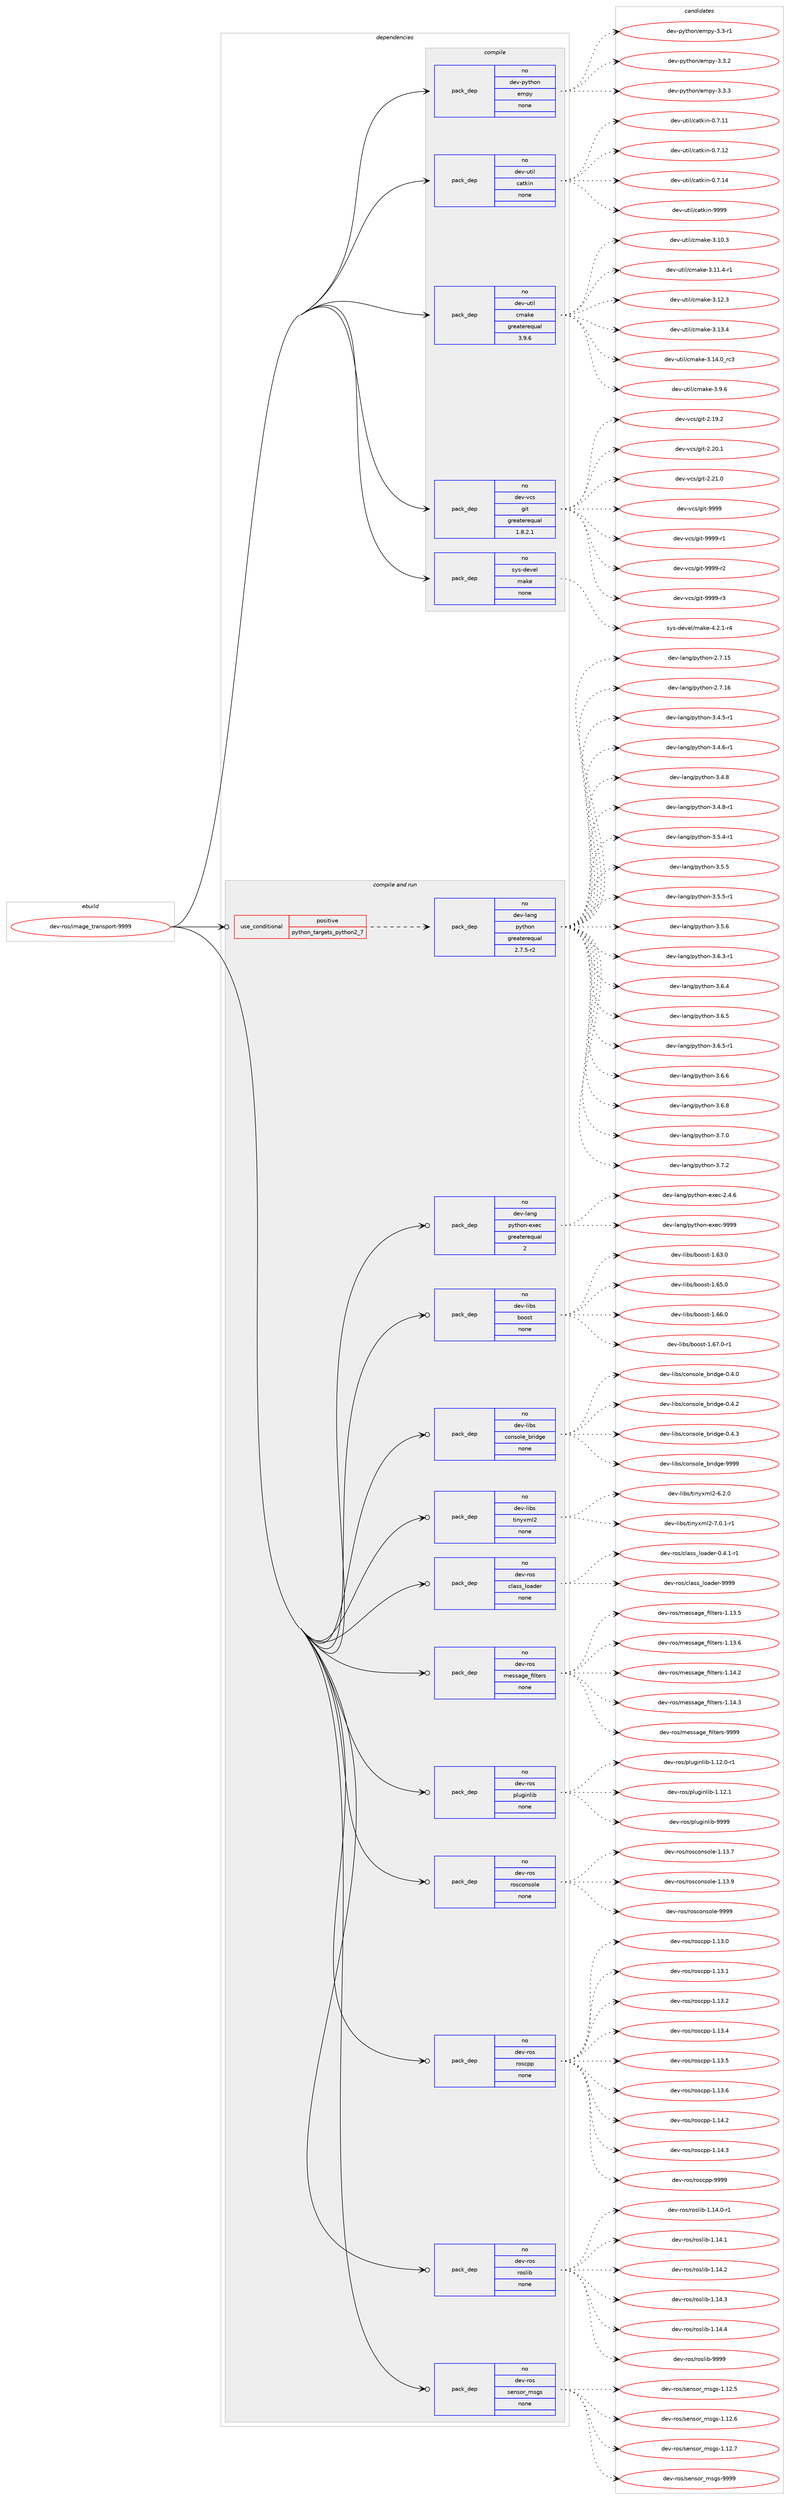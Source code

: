 digraph prolog {

# *************
# Graph options
# *************

newrank=true;
concentrate=true;
compound=true;
graph [rankdir=LR,fontname=Helvetica,fontsize=10,ranksep=1.5];#, ranksep=2.5, nodesep=0.2];
edge  [arrowhead=vee];
node  [fontname=Helvetica,fontsize=10];

# **********
# The ebuild
# **********

subgraph cluster_leftcol {
color=gray;
rank=same;
label=<<i>ebuild</i>>;
id [label="dev-ros/image_transport-9999", color=red, width=4, href="../dev-ros/image_transport-9999.svg"];
}

# ****************
# The dependencies
# ****************

subgraph cluster_midcol {
color=gray;
label=<<i>dependencies</i>>;
subgraph cluster_compile {
fillcolor="#eeeeee";
style=filled;
label=<<i>compile</i>>;
subgraph pack1045627 {
dependency1457744 [label=<<TABLE BORDER="0" CELLBORDER="1" CELLSPACING="0" CELLPADDING="4" WIDTH="220"><TR><TD ROWSPAN="6" CELLPADDING="30">pack_dep</TD></TR><TR><TD WIDTH="110">no</TD></TR><TR><TD>dev-python</TD></TR><TR><TD>empy</TD></TR><TR><TD>none</TD></TR><TR><TD></TD></TR></TABLE>>, shape=none, color=blue];
}
id:e -> dependency1457744:w [weight=20,style="solid",arrowhead="vee"];
subgraph pack1045628 {
dependency1457745 [label=<<TABLE BORDER="0" CELLBORDER="1" CELLSPACING="0" CELLPADDING="4" WIDTH="220"><TR><TD ROWSPAN="6" CELLPADDING="30">pack_dep</TD></TR><TR><TD WIDTH="110">no</TD></TR><TR><TD>dev-util</TD></TR><TR><TD>catkin</TD></TR><TR><TD>none</TD></TR><TR><TD></TD></TR></TABLE>>, shape=none, color=blue];
}
id:e -> dependency1457745:w [weight=20,style="solid",arrowhead="vee"];
subgraph pack1045629 {
dependency1457746 [label=<<TABLE BORDER="0" CELLBORDER="1" CELLSPACING="0" CELLPADDING="4" WIDTH="220"><TR><TD ROWSPAN="6" CELLPADDING="30">pack_dep</TD></TR><TR><TD WIDTH="110">no</TD></TR><TR><TD>dev-util</TD></TR><TR><TD>cmake</TD></TR><TR><TD>greaterequal</TD></TR><TR><TD>3.9.6</TD></TR></TABLE>>, shape=none, color=blue];
}
id:e -> dependency1457746:w [weight=20,style="solid",arrowhead="vee"];
subgraph pack1045630 {
dependency1457747 [label=<<TABLE BORDER="0" CELLBORDER="1" CELLSPACING="0" CELLPADDING="4" WIDTH="220"><TR><TD ROWSPAN="6" CELLPADDING="30">pack_dep</TD></TR><TR><TD WIDTH="110">no</TD></TR><TR><TD>dev-vcs</TD></TR><TR><TD>git</TD></TR><TR><TD>greaterequal</TD></TR><TR><TD>1.8.2.1</TD></TR></TABLE>>, shape=none, color=blue];
}
id:e -> dependency1457747:w [weight=20,style="solid",arrowhead="vee"];
subgraph pack1045631 {
dependency1457748 [label=<<TABLE BORDER="0" CELLBORDER="1" CELLSPACING="0" CELLPADDING="4" WIDTH="220"><TR><TD ROWSPAN="6" CELLPADDING="30">pack_dep</TD></TR><TR><TD WIDTH="110">no</TD></TR><TR><TD>sys-devel</TD></TR><TR><TD>make</TD></TR><TR><TD>none</TD></TR><TR><TD></TD></TR></TABLE>>, shape=none, color=blue];
}
id:e -> dependency1457748:w [weight=20,style="solid",arrowhead="vee"];
}
subgraph cluster_compileandrun {
fillcolor="#eeeeee";
style=filled;
label=<<i>compile and run</i>>;
subgraph cond388727 {
dependency1457749 [label=<<TABLE BORDER="0" CELLBORDER="1" CELLSPACING="0" CELLPADDING="4"><TR><TD ROWSPAN="3" CELLPADDING="10">use_conditional</TD></TR><TR><TD>positive</TD></TR><TR><TD>python_targets_python2_7</TD></TR></TABLE>>, shape=none, color=red];
subgraph pack1045632 {
dependency1457750 [label=<<TABLE BORDER="0" CELLBORDER="1" CELLSPACING="0" CELLPADDING="4" WIDTH="220"><TR><TD ROWSPAN="6" CELLPADDING="30">pack_dep</TD></TR><TR><TD WIDTH="110">no</TD></TR><TR><TD>dev-lang</TD></TR><TR><TD>python</TD></TR><TR><TD>greaterequal</TD></TR><TR><TD>2.7.5-r2</TD></TR></TABLE>>, shape=none, color=blue];
}
dependency1457749:e -> dependency1457750:w [weight=20,style="dashed",arrowhead="vee"];
}
id:e -> dependency1457749:w [weight=20,style="solid",arrowhead="odotvee"];
subgraph pack1045633 {
dependency1457751 [label=<<TABLE BORDER="0" CELLBORDER="1" CELLSPACING="0" CELLPADDING="4" WIDTH="220"><TR><TD ROWSPAN="6" CELLPADDING="30">pack_dep</TD></TR><TR><TD WIDTH="110">no</TD></TR><TR><TD>dev-lang</TD></TR><TR><TD>python-exec</TD></TR><TR><TD>greaterequal</TD></TR><TR><TD>2</TD></TR></TABLE>>, shape=none, color=blue];
}
id:e -> dependency1457751:w [weight=20,style="solid",arrowhead="odotvee"];
subgraph pack1045634 {
dependency1457752 [label=<<TABLE BORDER="0" CELLBORDER="1" CELLSPACING="0" CELLPADDING="4" WIDTH="220"><TR><TD ROWSPAN="6" CELLPADDING="30">pack_dep</TD></TR><TR><TD WIDTH="110">no</TD></TR><TR><TD>dev-libs</TD></TR><TR><TD>boost</TD></TR><TR><TD>none</TD></TR><TR><TD></TD></TR></TABLE>>, shape=none, color=blue];
}
id:e -> dependency1457752:w [weight=20,style="solid",arrowhead="odotvee"];
subgraph pack1045635 {
dependency1457753 [label=<<TABLE BORDER="0" CELLBORDER="1" CELLSPACING="0" CELLPADDING="4" WIDTH="220"><TR><TD ROWSPAN="6" CELLPADDING="30">pack_dep</TD></TR><TR><TD WIDTH="110">no</TD></TR><TR><TD>dev-libs</TD></TR><TR><TD>console_bridge</TD></TR><TR><TD>none</TD></TR><TR><TD></TD></TR></TABLE>>, shape=none, color=blue];
}
id:e -> dependency1457753:w [weight=20,style="solid",arrowhead="odotvee"];
subgraph pack1045636 {
dependency1457754 [label=<<TABLE BORDER="0" CELLBORDER="1" CELLSPACING="0" CELLPADDING="4" WIDTH="220"><TR><TD ROWSPAN="6" CELLPADDING="30">pack_dep</TD></TR><TR><TD WIDTH="110">no</TD></TR><TR><TD>dev-libs</TD></TR><TR><TD>tinyxml2</TD></TR><TR><TD>none</TD></TR><TR><TD></TD></TR></TABLE>>, shape=none, color=blue];
}
id:e -> dependency1457754:w [weight=20,style="solid",arrowhead="odotvee"];
subgraph pack1045637 {
dependency1457755 [label=<<TABLE BORDER="0" CELLBORDER="1" CELLSPACING="0" CELLPADDING="4" WIDTH="220"><TR><TD ROWSPAN="6" CELLPADDING="30">pack_dep</TD></TR><TR><TD WIDTH="110">no</TD></TR><TR><TD>dev-ros</TD></TR><TR><TD>class_loader</TD></TR><TR><TD>none</TD></TR><TR><TD></TD></TR></TABLE>>, shape=none, color=blue];
}
id:e -> dependency1457755:w [weight=20,style="solid",arrowhead="odotvee"];
subgraph pack1045638 {
dependency1457756 [label=<<TABLE BORDER="0" CELLBORDER="1" CELLSPACING="0" CELLPADDING="4" WIDTH="220"><TR><TD ROWSPAN="6" CELLPADDING="30">pack_dep</TD></TR><TR><TD WIDTH="110">no</TD></TR><TR><TD>dev-ros</TD></TR><TR><TD>message_filters</TD></TR><TR><TD>none</TD></TR><TR><TD></TD></TR></TABLE>>, shape=none, color=blue];
}
id:e -> dependency1457756:w [weight=20,style="solid",arrowhead="odotvee"];
subgraph pack1045639 {
dependency1457757 [label=<<TABLE BORDER="0" CELLBORDER="1" CELLSPACING="0" CELLPADDING="4" WIDTH="220"><TR><TD ROWSPAN="6" CELLPADDING="30">pack_dep</TD></TR><TR><TD WIDTH="110">no</TD></TR><TR><TD>dev-ros</TD></TR><TR><TD>pluginlib</TD></TR><TR><TD>none</TD></TR><TR><TD></TD></TR></TABLE>>, shape=none, color=blue];
}
id:e -> dependency1457757:w [weight=20,style="solid",arrowhead="odotvee"];
subgraph pack1045640 {
dependency1457758 [label=<<TABLE BORDER="0" CELLBORDER="1" CELLSPACING="0" CELLPADDING="4" WIDTH="220"><TR><TD ROWSPAN="6" CELLPADDING="30">pack_dep</TD></TR><TR><TD WIDTH="110">no</TD></TR><TR><TD>dev-ros</TD></TR><TR><TD>rosconsole</TD></TR><TR><TD>none</TD></TR><TR><TD></TD></TR></TABLE>>, shape=none, color=blue];
}
id:e -> dependency1457758:w [weight=20,style="solid",arrowhead="odotvee"];
subgraph pack1045641 {
dependency1457759 [label=<<TABLE BORDER="0" CELLBORDER="1" CELLSPACING="0" CELLPADDING="4" WIDTH="220"><TR><TD ROWSPAN="6" CELLPADDING="30">pack_dep</TD></TR><TR><TD WIDTH="110">no</TD></TR><TR><TD>dev-ros</TD></TR><TR><TD>roscpp</TD></TR><TR><TD>none</TD></TR><TR><TD></TD></TR></TABLE>>, shape=none, color=blue];
}
id:e -> dependency1457759:w [weight=20,style="solid",arrowhead="odotvee"];
subgraph pack1045642 {
dependency1457760 [label=<<TABLE BORDER="0" CELLBORDER="1" CELLSPACING="0" CELLPADDING="4" WIDTH="220"><TR><TD ROWSPAN="6" CELLPADDING="30">pack_dep</TD></TR><TR><TD WIDTH="110">no</TD></TR><TR><TD>dev-ros</TD></TR><TR><TD>roslib</TD></TR><TR><TD>none</TD></TR><TR><TD></TD></TR></TABLE>>, shape=none, color=blue];
}
id:e -> dependency1457760:w [weight=20,style="solid",arrowhead="odotvee"];
subgraph pack1045643 {
dependency1457761 [label=<<TABLE BORDER="0" CELLBORDER="1" CELLSPACING="0" CELLPADDING="4" WIDTH="220"><TR><TD ROWSPAN="6" CELLPADDING="30">pack_dep</TD></TR><TR><TD WIDTH="110">no</TD></TR><TR><TD>dev-ros</TD></TR><TR><TD>sensor_msgs</TD></TR><TR><TD>none</TD></TR><TR><TD></TD></TR></TABLE>>, shape=none, color=blue];
}
id:e -> dependency1457761:w [weight=20,style="solid",arrowhead="odotvee"];
}
subgraph cluster_run {
fillcolor="#eeeeee";
style=filled;
label=<<i>run</i>>;
}
}

# **************
# The candidates
# **************

subgraph cluster_choices {
rank=same;
color=gray;
label=<<i>candidates</i>>;

subgraph choice1045627 {
color=black;
nodesep=1;
choice1001011184511212111610411111047101109112121455146514511449 [label="dev-python/empy-3.3-r1", color=red, width=4,href="../dev-python/empy-3.3-r1.svg"];
choice1001011184511212111610411111047101109112121455146514650 [label="dev-python/empy-3.3.2", color=red, width=4,href="../dev-python/empy-3.3.2.svg"];
choice1001011184511212111610411111047101109112121455146514651 [label="dev-python/empy-3.3.3", color=red, width=4,href="../dev-python/empy-3.3.3.svg"];
dependency1457744:e -> choice1001011184511212111610411111047101109112121455146514511449:w [style=dotted,weight="100"];
dependency1457744:e -> choice1001011184511212111610411111047101109112121455146514650:w [style=dotted,weight="100"];
dependency1457744:e -> choice1001011184511212111610411111047101109112121455146514651:w [style=dotted,weight="100"];
}
subgraph choice1045628 {
color=black;
nodesep=1;
choice1001011184511711610510847999711610710511045484655464949 [label="dev-util/catkin-0.7.11", color=red, width=4,href="../dev-util/catkin-0.7.11.svg"];
choice1001011184511711610510847999711610710511045484655464950 [label="dev-util/catkin-0.7.12", color=red, width=4,href="../dev-util/catkin-0.7.12.svg"];
choice1001011184511711610510847999711610710511045484655464952 [label="dev-util/catkin-0.7.14", color=red, width=4,href="../dev-util/catkin-0.7.14.svg"];
choice100101118451171161051084799971161071051104557575757 [label="dev-util/catkin-9999", color=red, width=4,href="../dev-util/catkin-9999.svg"];
dependency1457745:e -> choice1001011184511711610510847999711610710511045484655464949:w [style=dotted,weight="100"];
dependency1457745:e -> choice1001011184511711610510847999711610710511045484655464950:w [style=dotted,weight="100"];
dependency1457745:e -> choice1001011184511711610510847999711610710511045484655464952:w [style=dotted,weight="100"];
dependency1457745:e -> choice100101118451171161051084799971161071051104557575757:w [style=dotted,weight="100"];
}
subgraph choice1045629 {
color=black;
nodesep=1;
choice1001011184511711610510847991099710710145514649484651 [label="dev-util/cmake-3.10.3", color=red, width=4,href="../dev-util/cmake-3.10.3.svg"];
choice10010111845117116105108479910997107101455146494946524511449 [label="dev-util/cmake-3.11.4-r1", color=red, width=4,href="../dev-util/cmake-3.11.4-r1.svg"];
choice1001011184511711610510847991099710710145514649504651 [label="dev-util/cmake-3.12.3", color=red, width=4,href="../dev-util/cmake-3.12.3.svg"];
choice1001011184511711610510847991099710710145514649514652 [label="dev-util/cmake-3.13.4", color=red, width=4,href="../dev-util/cmake-3.13.4.svg"];
choice1001011184511711610510847991099710710145514649524648951149951 [label="dev-util/cmake-3.14.0_rc3", color=red, width=4,href="../dev-util/cmake-3.14.0_rc3.svg"];
choice10010111845117116105108479910997107101455146574654 [label="dev-util/cmake-3.9.6", color=red, width=4,href="../dev-util/cmake-3.9.6.svg"];
dependency1457746:e -> choice1001011184511711610510847991099710710145514649484651:w [style=dotted,weight="100"];
dependency1457746:e -> choice10010111845117116105108479910997107101455146494946524511449:w [style=dotted,weight="100"];
dependency1457746:e -> choice1001011184511711610510847991099710710145514649504651:w [style=dotted,weight="100"];
dependency1457746:e -> choice1001011184511711610510847991099710710145514649514652:w [style=dotted,weight="100"];
dependency1457746:e -> choice1001011184511711610510847991099710710145514649524648951149951:w [style=dotted,weight="100"];
dependency1457746:e -> choice10010111845117116105108479910997107101455146574654:w [style=dotted,weight="100"];
}
subgraph choice1045630 {
color=black;
nodesep=1;
choice10010111845118991154710310511645504649574650 [label="dev-vcs/git-2.19.2", color=red, width=4,href="../dev-vcs/git-2.19.2.svg"];
choice10010111845118991154710310511645504650484649 [label="dev-vcs/git-2.20.1", color=red, width=4,href="../dev-vcs/git-2.20.1.svg"];
choice10010111845118991154710310511645504650494648 [label="dev-vcs/git-2.21.0", color=red, width=4,href="../dev-vcs/git-2.21.0.svg"];
choice1001011184511899115471031051164557575757 [label="dev-vcs/git-9999", color=red, width=4,href="../dev-vcs/git-9999.svg"];
choice10010111845118991154710310511645575757574511449 [label="dev-vcs/git-9999-r1", color=red, width=4,href="../dev-vcs/git-9999-r1.svg"];
choice10010111845118991154710310511645575757574511450 [label="dev-vcs/git-9999-r2", color=red, width=4,href="../dev-vcs/git-9999-r2.svg"];
choice10010111845118991154710310511645575757574511451 [label="dev-vcs/git-9999-r3", color=red, width=4,href="../dev-vcs/git-9999-r3.svg"];
dependency1457747:e -> choice10010111845118991154710310511645504649574650:w [style=dotted,weight="100"];
dependency1457747:e -> choice10010111845118991154710310511645504650484649:w [style=dotted,weight="100"];
dependency1457747:e -> choice10010111845118991154710310511645504650494648:w [style=dotted,weight="100"];
dependency1457747:e -> choice1001011184511899115471031051164557575757:w [style=dotted,weight="100"];
dependency1457747:e -> choice10010111845118991154710310511645575757574511449:w [style=dotted,weight="100"];
dependency1457747:e -> choice10010111845118991154710310511645575757574511450:w [style=dotted,weight="100"];
dependency1457747:e -> choice10010111845118991154710310511645575757574511451:w [style=dotted,weight="100"];
}
subgraph choice1045631 {
color=black;
nodesep=1;
choice1151211154510010111810110847109971071014552465046494511452 [label="sys-devel/make-4.2.1-r4", color=red, width=4,href="../sys-devel/make-4.2.1-r4.svg"];
dependency1457748:e -> choice1151211154510010111810110847109971071014552465046494511452:w [style=dotted,weight="100"];
}
subgraph choice1045632 {
color=black;
nodesep=1;
choice10010111845108971101034711212111610411111045504655464953 [label="dev-lang/python-2.7.15", color=red, width=4,href="../dev-lang/python-2.7.15.svg"];
choice10010111845108971101034711212111610411111045504655464954 [label="dev-lang/python-2.7.16", color=red, width=4,href="../dev-lang/python-2.7.16.svg"];
choice1001011184510897110103471121211161041111104551465246534511449 [label="dev-lang/python-3.4.5-r1", color=red, width=4,href="../dev-lang/python-3.4.5-r1.svg"];
choice1001011184510897110103471121211161041111104551465246544511449 [label="dev-lang/python-3.4.6-r1", color=red, width=4,href="../dev-lang/python-3.4.6-r1.svg"];
choice100101118451089711010347112121116104111110455146524656 [label="dev-lang/python-3.4.8", color=red, width=4,href="../dev-lang/python-3.4.8.svg"];
choice1001011184510897110103471121211161041111104551465246564511449 [label="dev-lang/python-3.4.8-r1", color=red, width=4,href="../dev-lang/python-3.4.8-r1.svg"];
choice1001011184510897110103471121211161041111104551465346524511449 [label="dev-lang/python-3.5.4-r1", color=red, width=4,href="../dev-lang/python-3.5.4-r1.svg"];
choice100101118451089711010347112121116104111110455146534653 [label="dev-lang/python-3.5.5", color=red, width=4,href="../dev-lang/python-3.5.5.svg"];
choice1001011184510897110103471121211161041111104551465346534511449 [label="dev-lang/python-3.5.5-r1", color=red, width=4,href="../dev-lang/python-3.5.5-r1.svg"];
choice100101118451089711010347112121116104111110455146534654 [label="dev-lang/python-3.5.6", color=red, width=4,href="../dev-lang/python-3.5.6.svg"];
choice1001011184510897110103471121211161041111104551465446514511449 [label="dev-lang/python-3.6.3-r1", color=red, width=4,href="../dev-lang/python-3.6.3-r1.svg"];
choice100101118451089711010347112121116104111110455146544652 [label="dev-lang/python-3.6.4", color=red, width=4,href="../dev-lang/python-3.6.4.svg"];
choice100101118451089711010347112121116104111110455146544653 [label="dev-lang/python-3.6.5", color=red, width=4,href="../dev-lang/python-3.6.5.svg"];
choice1001011184510897110103471121211161041111104551465446534511449 [label="dev-lang/python-3.6.5-r1", color=red, width=4,href="../dev-lang/python-3.6.5-r1.svg"];
choice100101118451089711010347112121116104111110455146544654 [label="dev-lang/python-3.6.6", color=red, width=4,href="../dev-lang/python-3.6.6.svg"];
choice100101118451089711010347112121116104111110455146544656 [label="dev-lang/python-3.6.8", color=red, width=4,href="../dev-lang/python-3.6.8.svg"];
choice100101118451089711010347112121116104111110455146554648 [label="dev-lang/python-3.7.0", color=red, width=4,href="../dev-lang/python-3.7.0.svg"];
choice100101118451089711010347112121116104111110455146554650 [label="dev-lang/python-3.7.2", color=red, width=4,href="../dev-lang/python-3.7.2.svg"];
dependency1457750:e -> choice10010111845108971101034711212111610411111045504655464953:w [style=dotted,weight="100"];
dependency1457750:e -> choice10010111845108971101034711212111610411111045504655464954:w [style=dotted,weight="100"];
dependency1457750:e -> choice1001011184510897110103471121211161041111104551465246534511449:w [style=dotted,weight="100"];
dependency1457750:e -> choice1001011184510897110103471121211161041111104551465246544511449:w [style=dotted,weight="100"];
dependency1457750:e -> choice100101118451089711010347112121116104111110455146524656:w [style=dotted,weight="100"];
dependency1457750:e -> choice1001011184510897110103471121211161041111104551465246564511449:w [style=dotted,weight="100"];
dependency1457750:e -> choice1001011184510897110103471121211161041111104551465346524511449:w [style=dotted,weight="100"];
dependency1457750:e -> choice100101118451089711010347112121116104111110455146534653:w [style=dotted,weight="100"];
dependency1457750:e -> choice1001011184510897110103471121211161041111104551465346534511449:w [style=dotted,weight="100"];
dependency1457750:e -> choice100101118451089711010347112121116104111110455146534654:w [style=dotted,weight="100"];
dependency1457750:e -> choice1001011184510897110103471121211161041111104551465446514511449:w [style=dotted,weight="100"];
dependency1457750:e -> choice100101118451089711010347112121116104111110455146544652:w [style=dotted,weight="100"];
dependency1457750:e -> choice100101118451089711010347112121116104111110455146544653:w [style=dotted,weight="100"];
dependency1457750:e -> choice1001011184510897110103471121211161041111104551465446534511449:w [style=dotted,weight="100"];
dependency1457750:e -> choice100101118451089711010347112121116104111110455146544654:w [style=dotted,weight="100"];
dependency1457750:e -> choice100101118451089711010347112121116104111110455146544656:w [style=dotted,weight="100"];
dependency1457750:e -> choice100101118451089711010347112121116104111110455146554648:w [style=dotted,weight="100"];
dependency1457750:e -> choice100101118451089711010347112121116104111110455146554650:w [style=dotted,weight="100"];
}
subgraph choice1045633 {
color=black;
nodesep=1;
choice1001011184510897110103471121211161041111104510112010199455046524654 [label="dev-lang/python-exec-2.4.6", color=red, width=4,href="../dev-lang/python-exec-2.4.6.svg"];
choice10010111845108971101034711212111610411111045101120101994557575757 [label="dev-lang/python-exec-9999", color=red, width=4,href="../dev-lang/python-exec-9999.svg"];
dependency1457751:e -> choice1001011184510897110103471121211161041111104510112010199455046524654:w [style=dotted,weight="100"];
dependency1457751:e -> choice10010111845108971101034711212111610411111045101120101994557575757:w [style=dotted,weight="100"];
}
subgraph choice1045634 {
color=black;
nodesep=1;
choice1001011184510810598115479811111111511645494654514648 [label="dev-libs/boost-1.63.0", color=red, width=4,href="../dev-libs/boost-1.63.0.svg"];
choice1001011184510810598115479811111111511645494654534648 [label="dev-libs/boost-1.65.0", color=red, width=4,href="../dev-libs/boost-1.65.0.svg"];
choice1001011184510810598115479811111111511645494654544648 [label="dev-libs/boost-1.66.0", color=red, width=4,href="../dev-libs/boost-1.66.0.svg"];
choice10010111845108105981154798111111115116454946545546484511449 [label="dev-libs/boost-1.67.0-r1", color=red, width=4,href="../dev-libs/boost-1.67.0-r1.svg"];
dependency1457752:e -> choice1001011184510810598115479811111111511645494654514648:w [style=dotted,weight="100"];
dependency1457752:e -> choice1001011184510810598115479811111111511645494654534648:w [style=dotted,weight="100"];
dependency1457752:e -> choice1001011184510810598115479811111111511645494654544648:w [style=dotted,weight="100"];
dependency1457752:e -> choice10010111845108105981154798111111115116454946545546484511449:w [style=dotted,weight="100"];
}
subgraph choice1045635 {
color=black;
nodesep=1;
choice100101118451081059811547991111101151111081019598114105100103101454846524648 [label="dev-libs/console_bridge-0.4.0", color=red, width=4,href="../dev-libs/console_bridge-0.4.0.svg"];
choice100101118451081059811547991111101151111081019598114105100103101454846524650 [label="dev-libs/console_bridge-0.4.2", color=red, width=4,href="../dev-libs/console_bridge-0.4.2.svg"];
choice100101118451081059811547991111101151111081019598114105100103101454846524651 [label="dev-libs/console_bridge-0.4.3", color=red, width=4,href="../dev-libs/console_bridge-0.4.3.svg"];
choice1001011184510810598115479911111011511110810195981141051001031014557575757 [label="dev-libs/console_bridge-9999", color=red, width=4,href="../dev-libs/console_bridge-9999.svg"];
dependency1457753:e -> choice100101118451081059811547991111101151111081019598114105100103101454846524648:w [style=dotted,weight="100"];
dependency1457753:e -> choice100101118451081059811547991111101151111081019598114105100103101454846524650:w [style=dotted,weight="100"];
dependency1457753:e -> choice100101118451081059811547991111101151111081019598114105100103101454846524651:w [style=dotted,weight="100"];
dependency1457753:e -> choice1001011184510810598115479911111011511110810195981141051001031014557575757:w [style=dotted,weight="100"];
}
subgraph choice1045636 {
color=black;
nodesep=1;
choice10010111845108105981154711610511012112010910850455446504648 [label="dev-libs/tinyxml2-6.2.0", color=red, width=4,href="../dev-libs/tinyxml2-6.2.0.svg"];
choice100101118451081059811547116105110121120109108504555464846494511449 [label="dev-libs/tinyxml2-7.0.1-r1", color=red, width=4,href="../dev-libs/tinyxml2-7.0.1-r1.svg"];
dependency1457754:e -> choice10010111845108105981154711610511012112010910850455446504648:w [style=dotted,weight="100"];
dependency1457754:e -> choice100101118451081059811547116105110121120109108504555464846494511449:w [style=dotted,weight="100"];
}
subgraph choice1045637 {
color=black;
nodesep=1;
choice1001011184511411111547991089711511595108111971001011144548465246494511449 [label="dev-ros/class_loader-0.4.1-r1", color=red, width=4,href="../dev-ros/class_loader-0.4.1-r1.svg"];
choice1001011184511411111547991089711511595108111971001011144557575757 [label="dev-ros/class_loader-9999", color=red, width=4,href="../dev-ros/class_loader-9999.svg"];
dependency1457755:e -> choice1001011184511411111547991089711511595108111971001011144548465246494511449:w [style=dotted,weight="100"];
dependency1457755:e -> choice1001011184511411111547991089711511595108111971001011144557575757:w [style=dotted,weight="100"];
}
subgraph choice1045638 {
color=black;
nodesep=1;
choice1001011184511411111547109101115115971031019510210510811610111411545494649514653 [label="dev-ros/message_filters-1.13.5", color=red, width=4,href="../dev-ros/message_filters-1.13.5.svg"];
choice1001011184511411111547109101115115971031019510210510811610111411545494649514654 [label="dev-ros/message_filters-1.13.6", color=red, width=4,href="../dev-ros/message_filters-1.13.6.svg"];
choice1001011184511411111547109101115115971031019510210510811610111411545494649524650 [label="dev-ros/message_filters-1.14.2", color=red, width=4,href="../dev-ros/message_filters-1.14.2.svg"];
choice1001011184511411111547109101115115971031019510210510811610111411545494649524651 [label="dev-ros/message_filters-1.14.3", color=red, width=4,href="../dev-ros/message_filters-1.14.3.svg"];
choice100101118451141111154710910111511597103101951021051081161011141154557575757 [label="dev-ros/message_filters-9999", color=red, width=4,href="../dev-ros/message_filters-9999.svg"];
dependency1457756:e -> choice1001011184511411111547109101115115971031019510210510811610111411545494649514653:w [style=dotted,weight="100"];
dependency1457756:e -> choice1001011184511411111547109101115115971031019510210510811610111411545494649514654:w [style=dotted,weight="100"];
dependency1457756:e -> choice1001011184511411111547109101115115971031019510210510811610111411545494649524650:w [style=dotted,weight="100"];
dependency1457756:e -> choice1001011184511411111547109101115115971031019510210510811610111411545494649524651:w [style=dotted,weight="100"];
dependency1457756:e -> choice100101118451141111154710910111511597103101951021051081161011141154557575757:w [style=dotted,weight="100"];
}
subgraph choice1045639 {
color=black;
nodesep=1;
choice100101118451141111154711210811710310511010810598454946495046484511449 [label="dev-ros/pluginlib-1.12.0-r1", color=red, width=4,href="../dev-ros/pluginlib-1.12.0-r1.svg"];
choice10010111845114111115471121081171031051101081059845494649504649 [label="dev-ros/pluginlib-1.12.1", color=red, width=4,href="../dev-ros/pluginlib-1.12.1.svg"];
choice1001011184511411111547112108117103105110108105984557575757 [label="dev-ros/pluginlib-9999", color=red, width=4,href="../dev-ros/pluginlib-9999.svg"];
dependency1457757:e -> choice100101118451141111154711210811710310511010810598454946495046484511449:w [style=dotted,weight="100"];
dependency1457757:e -> choice10010111845114111115471121081171031051101081059845494649504649:w [style=dotted,weight="100"];
dependency1457757:e -> choice1001011184511411111547112108117103105110108105984557575757:w [style=dotted,weight="100"];
}
subgraph choice1045640 {
color=black;
nodesep=1;
choice10010111845114111115471141111159911111011511110810145494649514655 [label="dev-ros/rosconsole-1.13.7", color=red, width=4,href="../dev-ros/rosconsole-1.13.7.svg"];
choice10010111845114111115471141111159911111011511110810145494649514657 [label="dev-ros/rosconsole-1.13.9", color=red, width=4,href="../dev-ros/rosconsole-1.13.9.svg"];
choice1001011184511411111547114111115991111101151111081014557575757 [label="dev-ros/rosconsole-9999", color=red, width=4,href="../dev-ros/rosconsole-9999.svg"];
dependency1457758:e -> choice10010111845114111115471141111159911111011511110810145494649514655:w [style=dotted,weight="100"];
dependency1457758:e -> choice10010111845114111115471141111159911111011511110810145494649514657:w [style=dotted,weight="100"];
dependency1457758:e -> choice1001011184511411111547114111115991111101151111081014557575757:w [style=dotted,weight="100"];
}
subgraph choice1045641 {
color=black;
nodesep=1;
choice10010111845114111115471141111159911211245494649514648 [label="dev-ros/roscpp-1.13.0", color=red, width=4,href="../dev-ros/roscpp-1.13.0.svg"];
choice10010111845114111115471141111159911211245494649514649 [label="dev-ros/roscpp-1.13.1", color=red, width=4,href="../dev-ros/roscpp-1.13.1.svg"];
choice10010111845114111115471141111159911211245494649514650 [label="dev-ros/roscpp-1.13.2", color=red, width=4,href="../dev-ros/roscpp-1.13.2.svg"];
choice10010111845114111115471141111159911211245494649514652 [label="dev-ros/roscpp-1.13.4", color=red, width=4,href="../dev-ros/roscpp-1.13.4.svg"];
choice10010111845114111115471141111159911211245494649514653 [label="dev-ros/roscpp-1.13.5", color=red, width=4,href="../dev-ros/roscpp-1.13.5.svg"];
choice10010111845114111115471141111159911211245494649514654 [label="dev-ros/roscpp-1.13.6", color=red, width=4,href="../dev-ros/roscpp-1.13.6.svg"];
choice10010111845114111115471141111159911211245494649524650 [label="dev-ros/roscpp-1.14.2", color=red, width=4,href="../dev-ros/roscpp-1.14.2.svg"];
choice10010111845114111115471141111159911211245494649524651 [label="dev-ros/roscpp-1.14.3", color=red, width=4,href="../dev-ros/roscpp-1.14.3.svg"];
choice1001011184511411111547114111115991121124557575757 [label="dev-ros/roscpp-9999", color=red, width=4,href="../dev-ros/roscpp-9999.svg"];
dependency1457759:e -> choice10010111845114111115471141111159911211245494649514648:w [style=dotted,weight="100"];
dependency1457759:e -> choice10010111845114111115471141111159911211245494649514649:w [style=dotted,weight="100"];
dependency1457759:e -> choice10010111845114111115471141111159911211245494649514650:w [style=dotted,weight="100"];
dependency1457759:e -> choice10010111845114111115471141111159911211245494649514652:w [style=dotted,weight="100"];
dependency1457759:e -> choice10010111845114111115471141111159911211245494649514653:w [style=dotted,weight="100"];
dependency1457759:e -> choice10010111845114111115471141111159911211245494649514654:w [style=dotted,weight="100"];
dependency1457759:e -> choice10010111845114111115471141111159911211245494649524650:w [style=dotted,weight="100"];
dependency1457759:e -> choice10010111845114111115471141111159911211245494649524651:w [style=dotted,weight="100"];
dependency1457759:e -> choice1001011184511411111547114111115991121124557575757:w [style=dotted,weight="100"];
}
subgraph choice1045642 {
color=black;
nodesep=1;
choice100101118451141111154711411111510810598454946495246484511449 [label="dev-ros/roslib-1.14.0-r1", color=red, width=4,href="../dev-ros/roslib-1.14.0-r1.svg"];
choice10010111845114111115471141111151081059845494649524649 [label="dev-ros/roslib-1.14.1", color=red, width=4,href="../dev-ros/roslib-1.14.1.svg"];
choice10010111845114111115471141111151081059845494649524650 [label="dev-ros/roslib-1.14.2", color=red, width=4,href="../dev-ros/roslib-1.14.2.svg"];
choice10010111845114111115471141111151081059845494649524651 [label="dev-ros/roslib-1.14.3", color=red, width=4,href="../dev-ros/roslib-1.14.3.svg"];
choice10010111845114111115471141111151081059845494649524652 [label="dev-ros/roslib-1.14.4", color=red, width=4,href="../dev-ros/roslib-1.14.4.svg"];
choice1001011184511411111547114111115108105984557575757 [label="dev-ros/roslib-9999", color=red, width=4,href="../dev-ros/roslib-9999.svg"];
dependency1457760:e -> choice100101118451141111154711411111510810598454946495246484511449:w [style=dotted,weight="100"];
dependency1457760:e -> choice10010111845114111115471141111151081059845494649524649:w [style=dotted,weight="100"];
dependency1457760:e -> choice10010111845114111115471141111151081059845494649524650:w [style=dotted,weight="100"];
dependency1457760:e -> choice10010111845114111115471141111151081059845494649524651:w [style=dotted,weight="100"];
dependency1457760:e -> choice10010111845114111115471141111151081059845494649524652:w [style=dotted,weight="100"];
dependency1457760:e -> choice1001011184511411111547114111115108105984557575757:w [style=dotted,weight="100"];
}
subgraph choice1045643 {
color=black;
nodesep=1;
choice10010111845114111115471151011101151111149510911510311545494649504653 [label="dev-ros/sensor_msgs-1.12.5", color=red, width=4,href="../dev-ros/sensor_msgs-1.12.5.svg"];
choice10010111845114111115471151011101151111149510911510311545494649504654 [label="dev-ros/sensor_msgs-1.12.6", color=red, width=4,href="../dev-ros/sensor_msgs-1.12.6.svg"];
choice10010111845114111115471151011101151111149510911510311545494649504655 [label="dev-ros/sensor_msgs-1.12.7", color=red, width=4,href="../dev-ros/sensor_msgs-1.12.7.svg"];
choice1001011184511411111547115101110115111114951091151031154557575757 [label="dev-ros/sensor_msgs-9999", color=red, width=4,href="../dev-ros/sensor_msgs-9999.svg"];
dependency1457761:e -> choice10010111845114111115471151011101151111149510911510311545494649504653:w [style=dotted,weight="100"];
dependency1457761:e -> choice10010111845114111115471151011101151111149510911510311545494649504654:w [style=dotted,weight="100"];
dependency1457761:e -> choice10010111845114111115471151011101151111149510911510311545494649504655:w [style=dotted,weight="100"];
dependency1457761:e -> choice1001011184511411111547115101110115111114951091151031154557575757:w [style=dotted,weight="100"];
}
}

}
